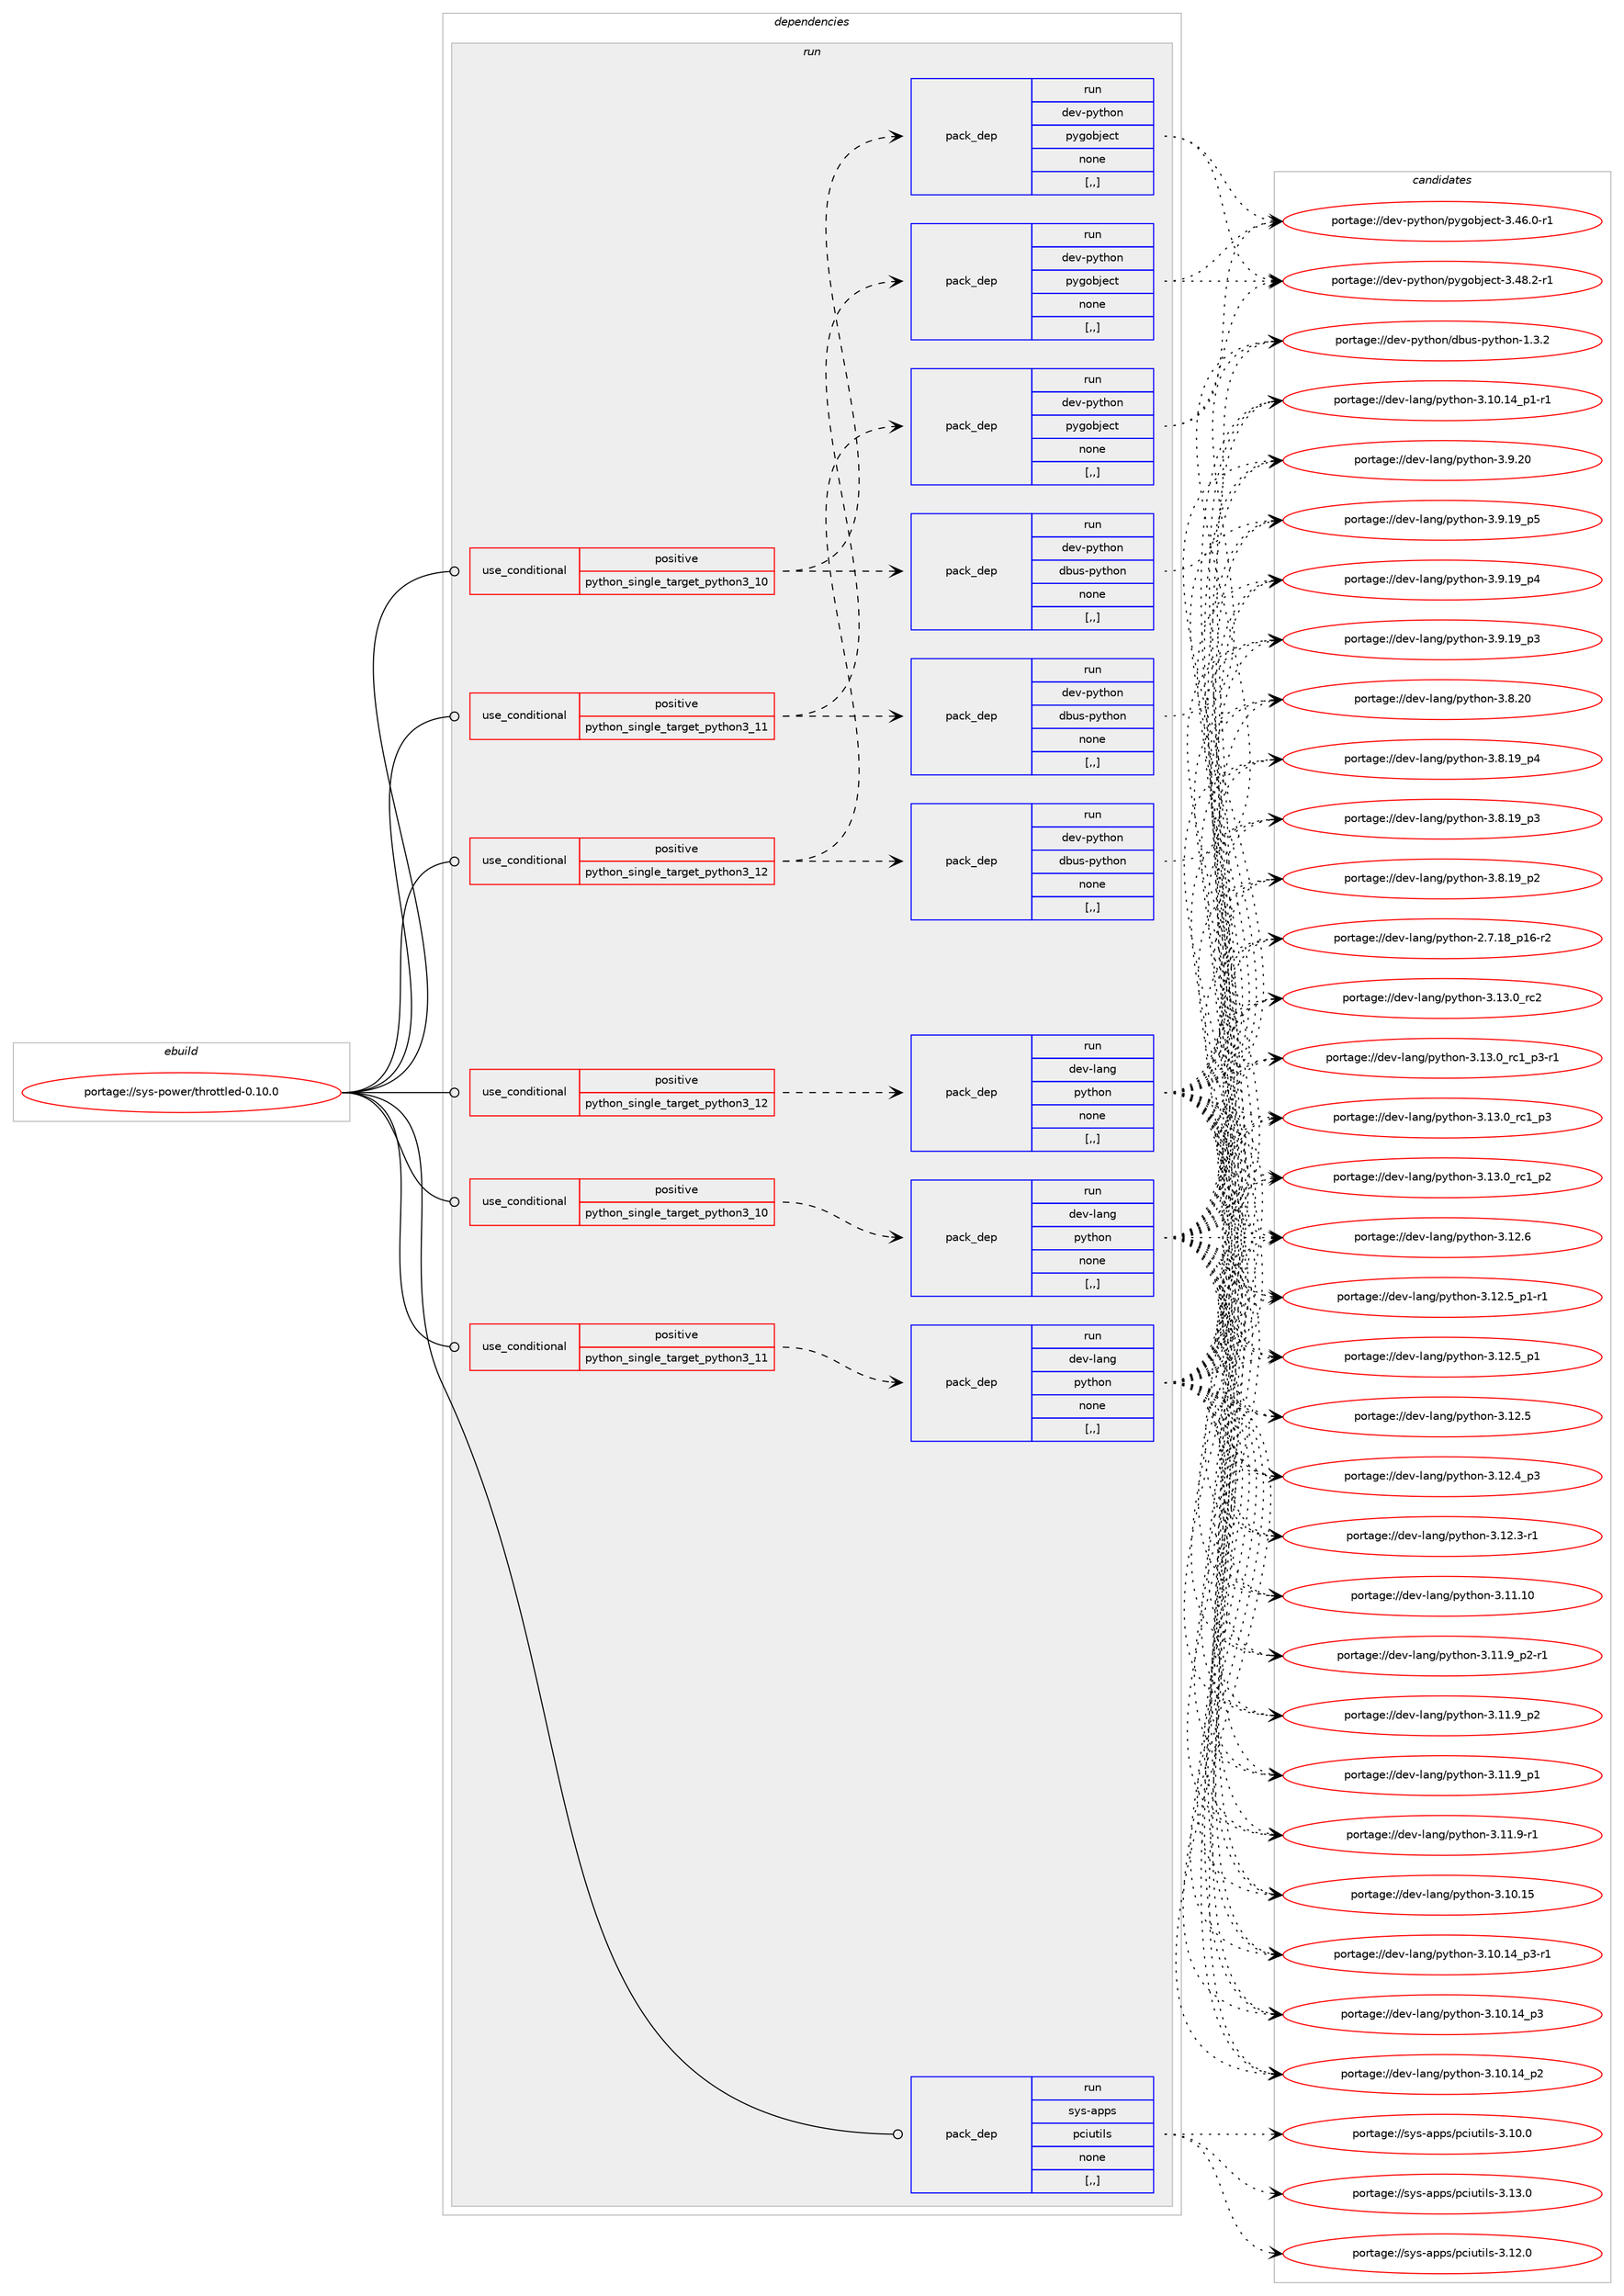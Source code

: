 digraph prolog {

# *************
# Graph options
# *************

newrank=true;
concentrate=true;
compound=true;
graph [rankdir=LR,fontname=Helvetica,fontsize=10,ranksep=1.5];#, ranksep=2.5, nodesep=0.2];
edge  [arrowhead=vee];
node  [fontname=Helvetica,fontsize=10];

# **********
# The ebuild
# **********

subgraph cluster_leftcol {
color=gray;
label=<<i>ebuild</i>>;
id [label="portage://sys-power/throttled-0.10.0", color=red, width=4, href="../sys-power/throttled-0.10.0.svg"];
}

# ****************
# The dependencies
# ****************

subgraph cluster_midcol {
color=gray;
label=<<i>dependencies</i>>;
subgraph cluster_compile {
fillcolor="#eeeeee";
style=filled;
label=<<i>compile</i>>;
}
subgraph cluster_compileandrun {
fillcolor="#eeeeee";
style=filled;
label=<<i>compile and run</i>>;
}
subgraph cluster_run {
fillcolor="#eeeeee";
style=filled;
label=<<i>run</i>>;
subgraph cond252706 {
dependency954546 [label=<<TABLE BORDER="0" CELLBORDER="1" CELLSPACING="0" CELLPADDING="4"><TR><TD ROWSPAN="3" CELLPADDING="10">use_conditional</TD></TR><TR><TD>positive</TD></TR><TR><TD>python_single_target_python3_10</TD></TR></TABLE>>, shape=none, color=red];
subgraph pack695100 {
dependency954547 [label=<<TABLE BORDER="0" CELLBORDER="1" CELLSPACING="0" CELLPADDING="4" WIDTH="220"><TR><TD ROWSPAN="6" CELLPADDING="30">pack_dep</TD></TR><TR><TD WIDTH="110">run</TD></TR><TR><TD>dev-lang</TD></TR><TR><TD>python</TD></TR><TR><TD>none</TD></TR><TR><TD>[,,]</TD></TR></TABLE>>, shape=none, color=blue];
}
dependency954546:e -> dependency954547:w [weight=20,style="dashed",arrowhead="vee"];
}
id:e -> dependency954546:w [weight=20,style="solid",arrowhead="odot"];
subgraph cond252707 {
dependency954548 [label=<<TABLE BORDER="0" CELLBORDER="1" CELLSPACING="0" CELLPADDING="4"><TR><TD ROWSPAN="3" CELLPADDING="10">use_conditional</TD></TR><TR><TD>positive</TD></TR><TR><TD>python_single_target_python3_10</TD></TR></TABLE>>, shape=none, color=red];
subgraph pack695101 {
dependency954549 [label=<<TABLE BORDER="0" CELLBORDER="1" CELLSPACING="0" CELLPADDING="4" WIDTH="220"><TR><TD ROWSPAN="6" CELLPADDING="30">pack_dep</TD></TR><TR><TD WIDTH="110">run</TD></TR><TR><TD>dev-python</TD></TR><TR><TD>dbus-python</TD></TR><TR><TD>none</TD></TR><TR><TD>[,,]</TD></TR></TABLE>>, shape=none, color=blue];
}
dependency954548:e -> dependency954549:w [weight=20,style="dashed",arrowhead="vee"];
subgraph pack695102 {
dependency954550 [label=<<TABLE BORDER="0" CELLBORDER="1" CELLSPACING="0" CELLPADDING="4" WIDTH="220"><TR><TD ROWSPAN="6" CELLPADDING="30">pack_dep</TD></TR><TR><TD WIDTH="110">run</TD></TR><TR><TD>dev-python</TD></TR><TR><TD>pygobject</TD></TR><TR><TD>none</TD></TR><TR><TD>[,,]</TD></TR></TABLE>>, shape=none, color=blue];
}
dependency954548:e -> dependency954550:w [weight=20,style="dashed",arrowhead="vee"];
}
id:e -> dependency954548:w [weight=20,style="solid",arrowhead="odot"];
subgraph cond252708 {
dependency954551 [label=<<TABLE BORDER="0" CELLBORDER="1" CELLSPACING="0" CELLPADDING="4"><TR><TD ROWSPAN="3" CELLPADDING="10">use_conditional</TD></TR><TR><TD>positive</TD></TR><TR><TD>python_single_target_python3_11</TD></TR></TABLE>>, shape=none, color=red];
subgraph pack695103 {
dependency954552 [label=<<TABLE BORDER="0" CELLBORDER="1" CELLSPACING="0" CELLPADDING="4" WIDTH="220"><TR><TD ROWSPAN="6" CELLPADDING="30">pack_dep</TD></TR><TR><TD WIDTH="110">run</TD></TR><TR><TD>dev-lang</TD></TR><TR><TD>python</TD></TR><TR><TD>none</TD></TR><TR><TD>[,,]</TD></TR></TABLE>>, shape=none, color=blue];
}
dependency954551:e -> dependency954552:w [weight=20,style="dashed",arrowhead="vee"];
}
id:e -> dependency954551:w [weight=20,style="solid",arrowhead="odot"];
subgraph cond252709 {
dependency954553 [label=<<TABLE BORDER="0" CELLBORDER="1" CELLSPACING="0" CELLPADDING="4"><TR><TD ROWSPAN="3" CELLPADDING="10">use_conditional</TD></TR><TR><TD>positive</TD></TR><TR><TD>python_single_target_python3_11</TD></TR></TABLE>>, shape=none, color=red];
subgraph pack695104 {
dependency954554 [label=<<TABLE BORDER="0" CELLBORDER="1" CELLSPACING="0" CELLPADDING="4" WIDTH="220"><TR><TD ROWSPAN="6" CELLPADDING="30">pack_dep</TD></TR><TR><TD WIDTH="110">run</TD></TR><TR><TD>dev-python</TD></TR><TR><TD>dbus-python</TD></TR><TR><TD>none</TD></TR><TR><TD>[,,]</TD></TR></TABLE>>, shape=none, color=blue];
}
dependency954553:e -> dependency954554:w [weight=20,style="dashed",arrowhead="vee"];
subgraph pack695105 {
dependency954555 [label=<<TABLE BORDER="0" CELLBORDER="1" CELLSPACING="0" CELLPADDING="4" WIDTH="220"><TR><TD ROWSPAN="6" CELLPADDING="30">pack_dep</TD></TR><TR><TD WIDTH="110">run</TD></TR><TR><TD>dev-python</TD></TR><TR><TD>pygobject</TD></TR><TR><TD>none</TD></TR><TR><TD>[,,]</TD></TR></TABLE>>, shape=none, color=blue];
}
dependency954553:e -> dependency954555:w [weight=20,style="dashed",arrowhead="vee"];
}
id:e -> dependency954553:w [weight=20,style="solid",arrowhead="odot"];
subgraph cond252710 {
dependency954556 [label=<<TABLE BORDER="0" CELLBORDER="1" CELLSPACING="0" CELLPADDING="4"><TR><TD ROWSPAN="3" CELLPADDING="10">use_conditional</TD></TR><TR><TD>positive</TD></TR><TR><TD>python_single_target_python3_12</TD></TR></TABLE>>, shape=none, color=red];
subgraph pack695106 {
dependency954557 [label=<<TABLE BORDER="0" CELLBORDER="1" CELLSPACING="0" CELLPADDING="4" WIDTH="220"><TR><TD ROWSPAN="6" CELLPADDING="30">pack_dep</TD></TR><TR><TD WIDTH="110">run</TD></TR><TR><TD>dev-lang</TD></TR><TR><TD>python</TD></TR><TR><TD>none</TD></TR><TR><TD>[,,]</TD></TR></TABLE>>, shape=none, color=blue];
}
dependency954556:e -> dependency954557:w [weight=20,style="dashed",arrowhead="vee"];
}
id:e -> dependency954556:w [weight=20,style="solid",arrowhead="odot"];
subgraph cond252711 {
dependency954558 [label=<<TABLE BORDER="0" CELLBORDER="1" CELLSPACING="0" CELLPADDING="4"><TR><TD ROWSPAN="3" CELLPADDING="10">use_conditional</TD></TR><TR><TD>positive</TD></TR><TR><TD>python_single_target_python3_12</TD></TR></TABLE>>, shape=none, color=red];
subgraph pack695107 {
dependency954559 [label=<<TABLE BORDER="0" CELLBORDER="1" CELLSPACING="0" CELLPADDING="4" WIDTH="220"><TR><TD ROWSPAN="6" CELLPADDING="30">pack_dep</TD></TR><TR><TD WIDTH="110">run</TD></TR><TR><TD>dev-python</TD></TR><TR><TD>dbus-python</TD></TR><TR><TD>none</TD></TR><TR><TD>[,,]</TD></TR></TABLE>>, shape=none, color=blue];
}
dependency954558:e -> dependency954559:w [weight=20,style="dashed",arrowhead="vee"];
subgraph pack695108 {
dependency954560 [label=<<TABLE BORDER="0" CELLBORDER="1" CELLSPACING="0" CELLPADDING="4" WIDTH="220"><TR><TD ROWSPAN="6" CELLPADDING="30">pack_dep</TD></TR><TR><TD WIDTH="110">run</TD></TR><TR><TD>dev-python</TD></TR><TR><TD>pygobject</TD></TR><TR><TD>none</TD></TR><TR><TD>[,,]</TD></TR></TABLE>>, shape=none, color=blue];
}
dependency954558:e -> dependency954560:w [weight=20,style="dashed",arrowhead="vee"];
}
id:e -> dependency954558:w [weight=20,style="solid",arrowhead="odot"];
subgraph pack695109 {
dependency954561 [label=<<TABLE BORDER="0" CELLBORDER="1" CELLSPACING="0" CELLPADDING="4" WIDTH="220"><TR><TD ROWSPAN="6" CELLPADDING="30">pack_dep</TD></TR><TR><TD WIDTH="110">run</TD></TR><TR><TD>sys-apps</TD></TR><TR><TD>pciutils</TD></TR><TR><TD>none</TD></TR><TR><TD>[,,]</TD></TR></TABLE>>, shape=none, color=blue];
}
id:e -> dependency954561:w [weight=20,style="solid",arrowhead="odot"];
}
}

# **************
# The candidates
# **************

subgraph cluster_choices {
rank=same;
color=gray;
label=<<i>candidates</i>>;

subgraph choice695100 {
color=black;
nodesep=1;
choice10010111845108971101034711212111610411111045514649514648951149950 [label="portage://dev-lang/python-3.13.0_rc2", color=red, width=4,href="../dev-lang/python-3.13.0_rc2.svg"];
choice1001011184510897110103471121211161041111104551464951464895114994995112514511449 [label="portage://dev-lang/python-3.13.0_rc1_p3-r1", color=red, width=4,href="../dev-lang/python-3.13.0_rc1_p3-r1.svg"];
choice100101118451089711010347112121116104111110455146495146489511499499511251 [label="portage://dev-lang/python-3.13.0_rc1_p3", color=red, width=4,href="../dev-lang/python-3.13.0_rc1_p3.svg"];
choice100101118451089711010347112121116104111110455146495146489511499499511250 [label="portage://dev-lang/python-3.13.0_rc1_p2", color=red, width=4,href="../dev-lang/python-3.13.0_rc1_p2.svg"];
choice10010111845108971101034711212111610411111045514649504654 [label="portage://dev-lang/python-3.12.6", color=red, width=4,href="../dev-lang/python-3.12.6.svg"];
choice1001011184510897110103471121211161041111104551464950465395112494511449 [label="portage://dev-lang/python-3.12.5_p1-r1", color=red, width=4,href="../dev-lang/python-3.12.5_p1-r1.svg"];
choice100101118451089711010347112121116104111110455146495046539511249 [label="portage://dev-lang/python-3.12.5_p1", color=red, width=4,href="../dev-lang/python-3.12.5_p1.svg"];
choice10010111845108971101034711212111610411111045514649504653 [label="portage://dev-lang/python-3.12.5", color=red, width=4,href="../dev-lang/python-3.12.5.svg"];
choice100101118451089711010347112121116104111110455146495046529511251 [label="portage://dev-lang/python-3.12.4_p3", color=red, width=4,href="../dev-lang/python-3.12.4_p3.svg"];
choice100101118451089711010347112121116104111110455146495046514511449 [label="portage://dev-lang/python-3.12.3-r1", color=red, width=4,href="../dev-lang/python-3.12.3-r1.svg"];
choice1001011184510897110103471121211161041111104551464949464948 [label="portage://dev-lang/python-3.11.10", color=red, width=4,href="../dev-lang/python-3.11.10.svg"];
choice1001011184510897110103471121211161041111104551464949465795112504511449 [label="portage://dev-lang/python-3.11.9_p2-r1", color=red, width=4,href="../dev-lang/python-3.11.9_p2-r1.svg"];
choice100101118451089711010347112121116104111110455146494946579511250 [label="portage://dev-lang/python-3.11.9_p2", color=red, width=4,href="../dev-lang/python-3.11.9_p2.svg"];
choice100101118451089711010347112121116104111110455146494946579511249 [label="portage://dev-lang/python-3.11.9_p1", color=red, width=4,href="../dev-lang/python-3.11.9_p1.svg"];
choice100101118451089711010347112121116104111110455146494946574511449 [label="portage://dev-lang/python-3.11.9-r1", color=red, width=4,href="../dev-lang/python-3.11.9-r1.svg"];
choice1001011184510897110103471121211161041111104551464948464953 [label="portage://dev-lang/python-3.10.15", color=red, width=4,href="../dev-lang/python-3.10.15.svg"];
choice100101118451089711010347112121116104111110455146494846495295112514511449 [label="portage://dev-lang/python-3.10.14_p3-r1", color=red, width=4,href="../dev-lang/python-3.10.14_p3-r1.svg"];
choice10010111845108971101034711212111610411111045514649484649529511251 [label="portage://dev-lang/python-3.10.14_p3", color=red, width=4,href="../dev-lang/python-3.10.14_p3.svg"];
choice10010111845108971101034711212111610411111045514649484649529511250 [label="portage://dev-lang/python-3.10.14_p2", color=red, width=4,href="../dev-lang/python-3.10.14_p2.svg"];
choice100101118451089711010347112121116104111110455146494846495295112494511449 [label="portage://dev-lang/python-3.10.14_p1-r1", color=red, width=4,href="../dev-lang/python-3.10.14_p1-r1.svg"];
choice10010111845108971101034711212111610411111045514657465048 [label="portage://dev-lang/python-3.9.20", color=red, width=4,href="../dev-lang/python-3.9.20.svg"];
choice100101118451089711010347112121116104111110455146574649579511253 [label="portage://dev-lang/python-3.9.19_p5", color=red, width=4,href="../dev-lang/python-3.9.19_p5.svg"];
choice100101118451089711010347112121116104111110455146574649579511252 [label="portage://dev-lang/python-3.9.19_p4", color=red, width=4,href="../dev-lang/python-3.9.19_p4.svg"];
choice100101118451089711010347112121116104111110455146574649579511251 [label="portage://dev-lang/python-3.9.19_p3", color=red, width=4,href="../dev-lang/python-3.9.19_p3.svg"];
choice10010111845108971101034711212111610411111045514656465048 [label="portage://dev-lang/python-3.8.20", color=red, width=4,href="../dev-lang/python-3.8.20.svg"];
choice100101118451089711010347112121116104111110455146564649579511252 [label="portage://dev-lang/python-3.8.19_p4", color=red, width=4,href="../dev-lang/python-3.8.19_p4.svg"];
choice100101118451089711010347112121116104111110455146564649579511251 [label="portage://dev-lang/python-3.8.19_p3", color=red, width=4,href="../dev-lang/python-3.8.19_p3.svg"];
choice100101118451089711010347112121116104111110455146564649579511250 [label="portage://dev-lang/python-3.8.19_p2", color=red, width=4,href="../dev-lang/python-3.8.19_p2.svg"];
choice100101118451089711010347112121116104111110455046554649569511249544511450 [label="portage://dev-lang/python-2.7.18_p16-r2", color=red, width=4,href="../dev-lang/python-2.7.18_p16-r2.svg"];
dependency954547:e -> choice10010111845108971101034711212111610411111045514649514648951149950:w [style=dotted,weight="100"];
dependency954547:e -> choice1001011184510897110103471121211161041111104551464951464895114994995112514511449:w [style=dotted,weight="100"];
dependency954547:e -> choice100101118451089711010347112121116104111110455146495146489511499499511251:w [style=dotted,weight="100"];
dependency954547:e -> choice100101118451089711010347112121116104111110455146495146489511499499511250:w [style=dotted,weight="100"];
dependency954547:e -> choice10010111845108971101034711212111610411111045514649504654:w [style=dotted,weight="100"];
dependency954547:e -> choice1001011184510897110103471121211161041111104551464950465395112494511449:w [style=dotted,weight="100"];
dependency954547:e -> choice100101118451089711010347112121116104111110455146495046539511249:w [style=dotted,weight="100"];
dependency954547:e -> choice10010111845108971101034711212111610411111045514649504653:w [style=dotted,weight="100"];
dependency954547:e -> choice100101118451089711010347112121116104111110455146495046529511251:w [style=dotted,weight="100"];
dependency954547:e -> choice100101118451089711010347112121116104111110455146495046514511449:w [style=dotted,weight="100"];
dependency954547:e -> choice1001011184510897110103471121211161041111104551464949464948:w [style=dotted,weight="100"];
dependency954547:e -> choice1001011184510897110103471121211161041111104551464949465795112504511449:w [style=dotted,weight="100"];
dependency954547:e -> choice100101118451089711010347112121116104111110455146494946579511250:w [style=dotted,weight="100"];
dependency954547:e -> choice100101118451089711010347112121116104111110455146494946579511249:w [style=dotted,weight="100"];
dependency954547:e -> choice100101118451089711010347112121116104111110455146494946574511449:w [style=dotted,weight="100"];
dependency954547:e -> choice1001011184510897110103471121211161041111104551464948464953:w [style=dotted,weight="100"];
dependency954547:e -> choice100101118451089711010347112121116104111110455146494846495295112514511449:w [style=dotted,weight="100"];
dependency954547:e -> choice10010111845108971101034711212111610411111045514649484649529511251:w [style=dotted,weight="100"];
dependency954547:e -> choice10010111845108971101034711212111610411111045514649484649529511250:w [style=dotted,weight="100"];
dependency954547:e -> choice100101118451089711010347112121116104111110455146494846495295112494511449:w [style=dotted,weight="100"];
dependency954547:e -> choice10010111845108971101034711212111610411111045514657465048:w [style=dotted,weight="100"];
dependency954547:e -> choice100101118451089711010347112121116104111110455146574649579511253:w [style=dotted,weight="100"];
dependency954547:e -> choice100101118451089711010347112121116104111110455146574649579511252:w [style=dotted,weight="100"];
dependency954547:e -> choice100101118451089711010347112121116104111110455146574649579511251:w [style=dotted,weight="100"];
dependency954547:e -> choice10010111845108971101034711212111610411111045514656465048:w [style=dotted,weight="100"];
dependency954547:e -> choice100101118451089711010347112121116104111110455146564649579511252:w [style=dotted,weight="100"];
dependency954547:e -> choice100101118451089711010347112121116104111110455146564649579511251:w [style=dotted,weight="100"];
dependency954547:e -> choice100101118451089711010347112121116104111110455146564649579511250:w [style=dotted,weight="100"];
dependency954547:e -> choice100101118451089711010347112121116104111110455046554649569511249544511450:w [style=dotted,weight="100"];
}
subgraph choice695101 {
color=black;
nodesep=1;
choice10010111845112121116104111110471009811711545112121116104111110454946514650 [label="portage://dev-python/dbus-python-1.3.2", color=red, width=4,href="../dev-python/dbus-python-1.3.2.svg"];
dependency954549:e -> choice10010111845112121116104111110471009811711545112121116104111110454946514650:w [style=dotted,weight="100"];
}
subgraph choice695102 {
color=black;
nodesep=1;
choice10010111845112121116104111110471121211031119810610199116455146525646504511449 [label="portage://dev-python/pygobject-3.48.2-r1", color=red, width=4,href="../dev-python/pygobject-3.48.2-r1.svg"];
choice10010111845112121116104111110471121211031119810610199116455146525446484511449 [label="portage://dev-python/pygobject-3.46.0-r1", color=red, width=4,href="../dev-python/pygobject-3.46.0-r1.svg"];
dependency954550:e -> choice10010111845112121116104111110471121211031119810610199116455146525646504511449:w [style=dotted,weight="100"];
dependency954550:e -> choice10010111845112121116104111110471121211031119810610199116455146525446484511449:w [style=dotted,weight="100"];
}
subgraph choice695103 {
color=black;
nodesep=1;
choice10010111845108971101034711212111610411111045514649514648951149950 [label="portage://dev-lang/python-3.13.0_rc2", color=red, width=4,href="../dev-lang/python-3.13.0_rc2.svg"];
choice1001011184510897110103471121211161041111104551464951464895114994995112514511449 [label="portage://dev-lang/python-3.13.0_rc1_p3-r1", color=red, width=4,href="../dev-lang/python-3.13.0_rc1_p3-r1.svg"];
choice100101118451089711010347112121116104111110455146495146489511499499511251 [label="portage://dev-lang/python-3.13.0_rc1_p3", color=red, width=4,href="../dev-lang/python-3.13.0_rc1_p3.svg"];
choice100101118451089711010347112121116104111110455146495146489511499499511250 [label="portage://dev-lang/python-3.13.0_rc1_p2", color=red, width=4,href="../dev-lang/python-3.13.0_rc1_p2.svg"];
choice10010111845108971101034711212111610411111045514649504654 [label="portage://dev-lang/python-3.12.6", color=red, width=4,href="../dev-lang/python-3.12.6.svg"];
choice1001011184510897110103471121211161041111104551464950465395112494511449 [label="portage://dev-lang/python-3.12.5_p1-r1", color=red, width=4,href="../dev-lang/python-3.12.5_p1-r1.svg"];
choice100101118451089711010347112121116104111110455146495046539511249 [label="portage://dev-lang/python-3.12.5_p1", color=red, width=4,href="../dev-lang/python-3.12.5_p1.svg"];
choice10010111845108971101034711212111610411111045514649504653 [label="portage://dev-lang/python-3.12.5", color=red, width=4,href="../dev-lang/python-3.12.5.svg"];
choice100101118451089711010347112121116104111110455146495046529511251 [label="portage://dev-lang/python-3.12.4_p3", color=red, width=4,href="../dev-lang/python-3.12.4_p3.svg"];
choice100101118451089711010347112121116104111110455146495046514511449 [label="portage://dev-lang/python-3.12.3-r1", color=red, width=4,href="../dev-lang/python-3.12.3-r1.svg"];
choice1001011184510897110103471121211161041111104551464949464948 [label="portage://dev-lang/python-3.11.10", color=red, width=4,href="../dev-lang/python-3.11.10.svg"];
choice1001011184510897110103471121211161041111104551464949465795112504511449 [label="portage://dev-lang/python-3.11.9_p2-r1", color=red, width=4,href="../dev-lang/python-3.11.9_p2-r1.svg"];
choice100101118451089711010347112121116104111110455146494946579511250 [label="portage://dev-lang/python-3.11.9_p2", color=red, width=4,href="../dev-lang/python-3.11.9_p2.svg"];
choice100101118451089711010347112121116104111110455146494946579511249 [label="portage://dev-lang/python-3.11.9_p1", color=red, width=4,href="../dev-lang/python-3.11.9_p1.svg"];
choice100101118451089711010347112121116104111110455146494946574511449 [label="portage://dev-lang/python-3.11.9-r1", color=red, width=4,href="../dev-lang/python-3.11.9-r1.svg"];
choice1001011184510897110103471121211161041111104551464948464953 [label="portage://dev-lang/python-3.10.15", color=red, width=4,href="../dev-lang/python-3.10.15.svg"];
choice100101118451089711010347112121116104111110455146494846495295112514511449 [label="portage://dev-lang/python-3.10.14_p3-r1", color=red, width=4,href="../dev-lang/python-3.10.14_p3-r1.svg"];
choice10010111845108971101034711212111610411111045514649484649529511251 [label="portage://dev-lang/python-3.10.14_p3", color=red, width=4,href="../dev-lang/python-3.10.14_p3.svg"];
choice10010111845108971101034711212111610411111045514649484649529511250 [label="portage://dev-lang/python-3.10.14_p2", color=red, width=4,href="../dev-lang/python-3.10.14_p2.svg"];
choice100101118451089711010347112121116104111110455146494846495295112494511449 [label="portage://dev-lang/python-3.10.14_p1-r1", color=red, width=4,href="../dev-lang/python-3.10.14_p1-r1.svg"];
choice10010111845108971101034711212111610411111045514657465048 [label="portage://dev-lang/python-3.9.20", color=red, width=4,href="../dev-lang/python-3.9.20.svg"];
choice100101118451089711010347112121116104111110455146574649579511253 [label="portage://dev-lang/python-3.9.19_p5", color=red, width=4,href="../dev-lang/python-3.9.19_p5.svg"];
choice100101118451089711010347112121116104111110455146574649579511252 [label="portage://dev-lang/python-3.9.19_p4", color=red, width=4,href="../dev-lang/python-3.9.19_p4.svg"];
choice100101118451089711010347112121116104111110455146574649579511251 [label="portage://dev-lang/python-3.9.19_p3", color=red, width=4,href="../dev-lang/python-3.9.19_p3.svg"];
choice10010111845108971101034711212111610411111045514656465048 [label="portage://dev-lang/python-3.8.20", color=red, width=4,href="../dev-lang/python-3.8.20.svg"];
choice100101118451089711010347112121116104111110455146564649579511252 [label="portage://dev-lang/python-3.8.19_p4", color=red, width=4,href="../dev-lang/python-3.8.19_p4.svg"];
choice100101118451089711010347112121116104111110455146564649579511251 [label="portage://dev-lang/python-3.8.19_p3", color=red, width=4,href="../dev-lang/python-3.8.19_p3.svg"];
choice100101118451089711010347112121116104111110455146564649579511250 [label="portage://dev-lang/python-3.8.19_p2", color=red, width=4,href="../dev-lang/python-3.8.19_p2.svg"];
choice100101118451089711010347112121116104111110455046554649569511249544511450 [label="portage://dev-lang/python-2.7.18_p16-r2", color=red, width=4,href="../dev-lang/python-2.7.18_p16-r2.svg"];
dependency954552:e -> choice10010111845108971101034711212111610411111045514649514648951149950:w [style=dotted,weight="100"];
dependency954552:e -> choice1001011184510897110103471121211161041111104551464951464895114994995112514511449:w [style=dotted,weight="100"];
dependency954552:e -> choice100101118451089711010347112121116104111110455146495146489511499499511251:w [style=dotted,weight="100"];
dependency954552:e -> choice100101118451089711010347112121116104111110455146495146489511499499511250:w [style=dotted,weight="100"];
dependency954552:e -> choice10010111845108971101034711212111610411111045514649504654:w [style=dotted,weight="100"];
dependency954552:e -> choice1001011184510897110103471121211161041111104551464950465395112494511449:w [style=dotted,weight="100"];
dependency954552:e -> choice100101118451089711010347112121116104111110455146495046539511249:w [style=dotted,weight="100"];
dependency954552:e -> choice10010111845108971101034711212111610411111045514649504653:w [style=dotted,weight="100"];
dependency954552:e -> choice100101118451089711010347112121116104111110455146495046529511251:w [style=dotted,weight="100"];
dependency954552:e -> choice100101118451089711010347112121116104111110455146495046514511449:w [style=dotted,weight="100"];
dependency954552:e -> choice1001011184510897110103471121211161041111104551464949464948:w [style=dotted,weight="100"];
dependency954552:e -> choice1001011184510897110103471121211161041111104551464949465795112504511449:w [style=dotted,weight="100"];
dependency954552:e -> choice100101118451089711010347112121116104111110455146494946579511250:w [style=dotted,weight="100"];
dependency954552:e -> choice100101118451089711010347112121116104111110455146494946579511249:w [style=dotted,weight="100"];
dependency954552:e -> choice100101118451089711010347112121116104111110455146494946574511449:w [style=dotted,weight="100"];
dependency954552:e -> choice1001011184510897110103471121211161041111104551464948464953:w [style=dotted,weight="100"];
dependency954552:e -> choice100101118451089711010347112121116104111110455146494846495295112514511449:w [style=dotted,weight="100"];
dependency954552:e -> choice10010111845108971101034711212111610411111045514649484649529511251:w [style=dotted,weight="100"];
dependency954552:e -> choice10010111845108971101034711212111610411111045514649484649529511250:w [style=dotted,weight="100"];
dependency954552:e -> choice100101118451089711010347112121116104111110455146494846495295112494511449:w [style=dotted,weight="100"];
dependency954552:e -> choice10010111845108971101034711212111610411111045514657465048:w [style=dotted,weight="100"];
dependency954552:e -> choice100101118451089711010347112121116104111110455146574649579511253:w [style=dotted,weight="100"];
dependency954552:e -> choice100101118451089711010347112121116104111110455146574649579511252:w [style=dotted,weight="100"];
dependency954552:e -> choice100101118451089711010347112121116104111110455146574649579511251:w [style=dotted,weight="100"];
dependency954552:e -> choice10010111845108971101034711212111610411111045514656465048:w [style=dotted,weight="100"];
dependency954552:e -> choice100101118451089711010347112121116104111110455146564649579511252:w [style=dotted,weight="100"];
dependency954552:e -> choice100101118451089711010347112121116104111110455146564649579511251:w [style=dotted,weight="100"];
dependency954552:e -> choice100101118451089711010347112121116104111110455146564649579511250:w [style=dotted,weight="100"];
dependency954552:e -> choice100101118451089711010347112121116104111110455046554649569511249544511450:w [style=dotted,weight="100"];
}
subgraph choice695104 {
color=black;
nodesep=1;
choice10010111845112121116104111110471009811711545112121116104111110454946514650 [label="portage://dev-python/dbus-python-1.3.2", color=red, width=4,href="../dev-python/dbus-python-1.3.2.svg"];
dependency954554:e -> choice10010111845112121116104111110471009811711545112121116104111110454946514650:w [style=dotted,weight="100"];
}
subgraph choice695105 {
color=black;
nodesep=1;
choice10010111845112121116104111110471121211031119810610199116455146525646504511449 [label="portage://dev-python/pygobject-3.48.2-r1", color=red, width=4,href="../dev-python/pygobject-3.48.2-r1.svg"];
choice10010111845112121116104111110471121211031119810610199116455146525446484511449 [label="portage://dev-python/pygobject-3.46.0-r1", color=red, width=4,href="../dev-python/pygobject-3.46.0-r1.svg"];
dependency954555:e -> choice10010111845112121116104111110471121211031119810610199116455146525646504511449:w [style=dotted,weight="100"];
dependency954555:e -> choice10010111845112121116104111110471121211031119810610199116455146525446484511449:w [style=dotted,weight="100"];
}
subgraph choice695106 {
color=black;
nodesep=1;
choice10010111845108971101034711212111610411111045514649514648951149950 [label="portage://dev-lang/python-3.13.0_rc2", color=red, width=4,href="../dev-lang/python-3.13.0_rc2.svg"];
choice1001011184510897110103471121211161041111104551464951464895114994995112514511449 [label="portage://dev-lang/python-3.13.0_rc1_p3-r1", color=red, width=4,href="../dev-lang/python-3.13.0_rc1_p3-r1.svg"];
choice100101118451089711010347112121116104111110455146495146489511499499511251 [label="portage://dev-lang/python-3.13.0_rc1_p3", color=red, width=4,href="../dev-lang/python-3.13.0_rc1_p3.svg"];
choice100101118451089711010347112121116104111110455146495146489511499499511250 [label="portage://dev-lang/python-3.13.0_rc1_p2", color=red, width=4,href="../dev-lang/python-3.13.0_rc1_p2.svg"];
choice10010111845108971101034711212111610411111045514649504654 [label="portage://dev-lang/python-3.12.6", color=red, width=4,href="../dev-lang/python-3.12.6.svg"];
choice1001011184510897110103471121211161041111104551464950465395112494511449 [label="portage://dev-lang/python-3.12.5_p1-r1", color=red, width=4,href="../dev-lang/python-3.12.5_p1-r1.svg"];
choice100101118451089711010347112121116104111110455146495046539511249 [label="portage://dev-lang/python-3.12.5_p1", color=red, width=4,href="../dev-lang/python-3.12.5_p1.svg"];
choice10010111845108971101034711212111610411111045514649504653 [label="portage://dev-lang/python-3.12.5", color=red, width=4,href="../dev-lang/python-3.12.5.svg"];
choice100101118451089711010347112121116104111110455146495046529511251 [label="portage://dev-lang/python-3.12.4_p3", color=red, width=4,href="../dev-lang/python-3.12.4_p3.svg"];
choice100101118451089711010347112121116104111110455146495046514511449 [label="portage://dev-lang/python-3.12.3-r1", color=red, width=4,href="../dev-lang/python-3.12.3-r1.svg"];
choice1001011184510897110103471121211161041111104551464949464948 [label="portage://dev-lang/python-3.11.10", color=red, width=4,href="../dev-lang/python-3.11.10.svg"];
choice1001011184510897110103471121211161041111104551464949465795112504511449 [label="portage://dev-lang/python-3.11.9_p2-r1", color=red, width=4,href="../dev-lang/python-3.11.9_p2-r1.svg"];
choice100101118451089711010347112121116104111110455146494946579511250 [label="portage://dev-lang/python-3.11.9_p2", color=red, width=4,href="../dev-lang/python-3.11.9_p2.svg"];
choice100101118451089711010347112121116104111110455146494946579511249 [label="portage://dev-lang/python-3.11.9_p1", color=red, width=4,href="../dev-lang/python-3.11.9_p1.svg"];
choice100101118451089711010347112121116104111110455146494946574511449 [label="portage://dev-lang/python-3.11.9-r1", color=red, width=4,href="../dev-lang/python-3.11.9-r1.svg"];
choice1001011184510897110103471121211161041111104551464948464953 [label="portage://dev-lang/python-3.10.15", color=red, width=4,href="../dev-lang/python-3.10.15.svg"];
choice100101118451089711010347112121116104111110455146494846495295112514511449 [label="portage://dev-lang/python-3.10.14_p3-r1", color=red, width=4,href="../dev-lang/python-3.10.14_p3-r1.svg"];
choice10010111845108971101034711212111610411111045514649484649529511251 [label="portage://dev-lang/python-3.10.14_p3", color=red, width=4,href="../dev-lang/python-3.10.14_p3.svg"];
choice10010111845108971101034711212111610411111045514649484649529511250 [label="portage://dev-lang/python-3.10.14_p2", color=red, width=4,href="../dev-lang/python-3.10.14_p2.svg"];
choice100101118451089711010347112121116104111110455146494846495295112494511449 [label="portage://dev-lang/python-3.10.14_p1-r1", color=red, width=4,href="../dev-lang/python-3.10.14_p1-r1.svg"];
choice10010111845108971101034711212111610411111045514657465048 [label="portage://dev-lang/python-3.9.20", color=red, width=4,href="../dev-lang/python-3.9.20.svg"];
choice100101118451089711010347112121116104111110455146574649579511253 [label="portage://dev-lang/python-3.9.19_p5", color=red, width=4,href="../dev-lang/python-3.9.19_p5.svg"];
choice100101118451089711010347112121116104111110455146574649579511252 [label="portage://dev-lang/python-3.9.19_p4", color=red, width=4,href="../dev-lang/python-3.9.19_p4.svg"];
choice100101118451089711010347112121116104111110455146574649579511251 [label="portage://dev-lang/python-3.9.19_p3", color=red, width=4,href="../dev-lang/python-3.9.19_p3.svg"];
choice10010111845108971101034711212111610411111045514656465048 [label="portage://dev-lang/python-3.8.20", color=red, width=4,href="../dev-lang/python-3.8.20.svg"];
choice100101118451089711010347112121116104111110455146564649579511252 [label="portage://dev-lang/python-3.8.19_p4", color=red, width=4,href="../dev-lang/python-3.8.19_p4.svg"];
choice100101118451089711010347112121116104111110455146564649579511251 [label="portage://dev-lang/python-3.8.19_p3", color=red, width=4,href="../dev-lang/python-3.8.19_p3.svg"];
choice100101118451089711010347112121116104111110455146564649579511250 [label="portage://dev-lang/python-3.8.19_p2", color=red, width=4,href="../dev-lang/python-3.8.19_p2.svg"];
choice100101118451089711010347112121116104111110455046554649569511249544511450 [label="portage://dev-lang/python-2.7.18_p16-r2", color=red, width=4,href="../dev-lang/python-2.7.18_p16-r2.svg"];
dependency954557:e -> choice10010111845108971101034711212111610411111045514649514648951149950:w [style=dotted,weight="100"];
dependency954557:e -> choice1001011184510897110103471121211161041111104551464951464895114994995112514511449:w [style=dotted,weight="100"];
dependency954557:e -> choice100101118451089711010347112121116104111110455146495146489511499499511251:w [style=dotted,weight="100"];
dependency954557:e -> choice100101118451089711010347112121116104111110455146495146489511499499511250:w [style=dotted,weight="100"];
dependency954557:e -> choice10010111845108971101034711212111610411111045514649504654:w [style=dotted,weight="100"];
dependency954557:e -> choice1001011184510897110103471121211161041111104551464950465395112494511449:w [style=dotted,weight="100"];
dependency954557:e -> choice100101118451089711010347112121116104111110455146495046539511249:w [style=dotted,weight="100"];
dependency954557:e -> choice10010111845108971101034711212111610411111045514649504653:w [style=dotted,weight="100"];
dependency954557:e -> choice100101118451089711010347112121116104111110455146495046529511251:w [style=dotted,weight="100"];
dependency954557:e -> choice100101118451089711010347112121116104111110455146495046514511449:w [style=dotted,weight="100"];
dependency954557:e -> choice1001011184510897110103471121211161041111104551464949464948:w [style=dotted,weight="100"];
dependency954557:e -> choice1001011184510897110103471121211161041111104551464949465795112504511449:w [style=dotted,weight="100"];
dependency954557:e -> choice100101118451089711010347112121116104111110455146494946579511250:w [style=dotted,weight="100"];
dependency954557:e -> choice100101118451089711010347112121116104111110455146494946579511249:w [style=dotted,weight="100"];
dependency954557:e -> choice100101118451089711010347112121116104111110455146494946574511449:w [style=dotted,weight="100"];
dependency954557:e -> choice1001011184510897110103471121211161041111104551464948464953:w [style=dotted,weight="100"];
dependency954557:e -> choice100101118451089711010347112121116104111110455146494846495295112514511449:w [style=dotted,weight="100"];
dependency954557:e -> choice10010111845108971101034711212111610411111045514649484649529511251:w [style=dotted,weight="100"];
dependency954557:e -> choice10010111845108971101034711212111610411111045514649484649529511250:w [style=dotted,weight="100"];
dependency954557:e -> choice100101118451089711010347112121116104111110455146494846495295112494511449:w [style=dotted,weight="100"];
dependency954557:e -> choice10010111845108971101034711212111610411111045514657465048:w [style=dotted,weight="100"];
dependency954557:e -> choice100101118451089711010347112121116104111110455146574649579511253:w [style=dotted,weight="100"];
dependency954557:e -> choice100101118451089711010347112121116104111110455146574649579511252:w [style=dotted,weight="100"];
dependency954557:e -> choice100101118451089711010347112121116104111110455146574649579511251:w [style=dotted,weight="100"];
dependency954557:e -> choice10010111845108971101034711212111610411111045514656465048:w [style=dotted,weight="100"];
dependency954557:e -> choice100101118451089711010347112121116104111110455146564649579511252:w [style=dotted,weight="100"];
dependency954557:e -> choice100101118451089711010347112121116104111110455146564649579511251:w [style=dotted,weight="100"];
dependency954557:e -> choice100101118451089711010347112121116104111110455146564649579511250:w [style=dotted,weight="100"];
dependency954557:e -> choice100101118451089711010347112121116104111110455046554649569511249544511450:w [style=dotted,weight="100"];
}
subgraph choice695107 {
color=black;
nodesep=1;
choice10010111845112121116104111110471009811711545112121116104111110454946514650 [label="portage://dev-python/dbus-python-1.3.2", color=red, width=4,href="../dev-python/dbus-python-1.3.2.svg"];
dependency954559:e -> choice10010111845112121116104111110471009811711545112121116104111110454946514650:w [style=dotted,weight="100"];
}
subgraph choice695108 {
color=black;
nodesep=1;
choice10010111845112121116104111110471121211031119810610199116455146525646504511449 [label="portage://dev-python/pygobject-3.48.2-r1", color=red, width=4,href="../dev-python/pygobject-3.48.2-r1.svg"];
choice10010111845112121116104111110471121211031119810610199116455146525446484511449 [label="portage://dev-python/pygobject-3.46.0-r1", color=red, width=4,href="../dev-python/pygobject-3.46.0-r1.svg"];
dependency954560:e -> choice10010111845112121116104111110471121211031119810610199116455146525646504511449:w [style=dotted,weight="100"];
dependency954560:e -> choice10010111845112121116104111110471121211031119810610199116455146525446484511449:w [style=dotted,weight="100"];
}
subgraph choice695109 {
color=black;
nodesep=1;
choice1151211154597112112115471129910511711610510811545514649514648 [label="portage://sys-apps/pciutils-3.13.0", color=red, width=4,href="../sys-apps/pciutils-3.13.0.svg"];
choice1151211154597112112115471129910511711610510811545514649504648 [label="portage://sys-apps/pciutils-3.12.0", color=red, width=4,href="../sys-apps/pciutils-3.12.0.svg"];
choice1151211154597112112115471129910511711610510811545514649484648 [label="portage://sys-apps/pciutils-3.10.0", color=red, width=4,href="../sys-apps/pciutils-3.10.0.svg"];
dependency954561:e -> choice1151211154597112112115471129910511711610510811545514649514648:w [style=dotted,weight="100"];
dependency954561:e -> choice1151211154597112112115471129910511711610510811545514649504648:w [style=dotted,weight="100"];
dependency954561:e -> choice1151211154597112112115471129910511711610510811545514649484648:w [style=dotted,weight="100"];
}
}

}
